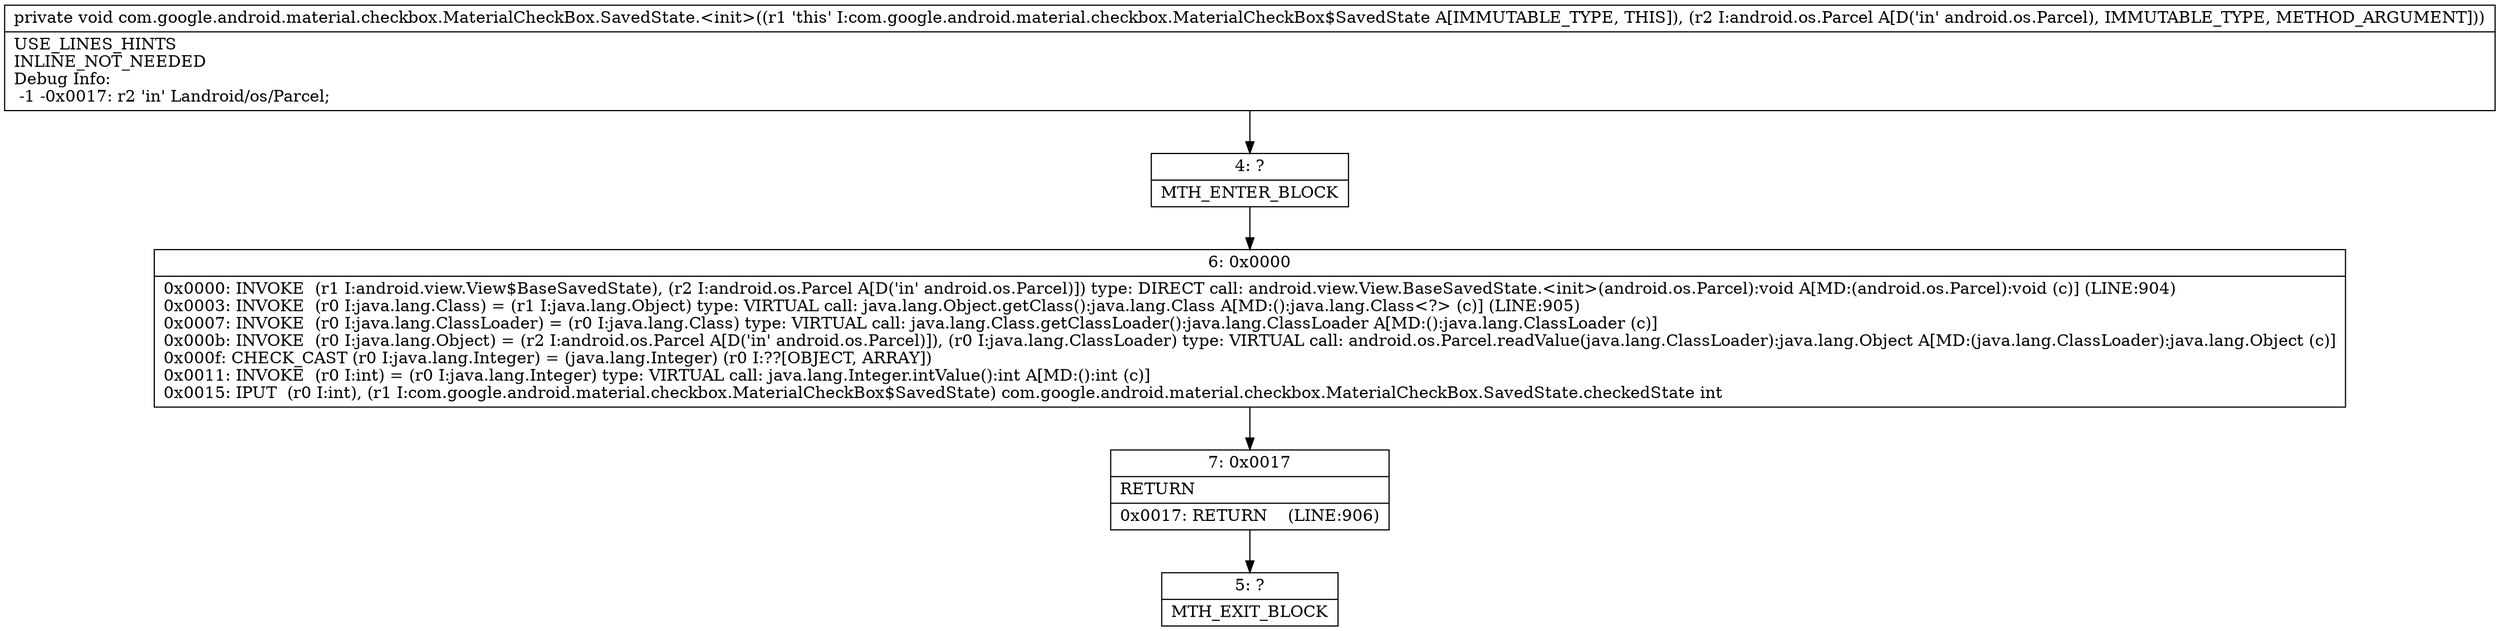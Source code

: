 digraph "CFG forcom.google.android.material.checkbox.MaterialCheckBox.SavedState.\<init\>(Landroid\/os\/Parcel;)V" {
Node_4 [shape=record,label="{4\:\ ?|MTH_ENTER_BLOCK\l}"];
Node_6 [shape=record,label="{6\:\ 0x0000|0x0000: INVOKE  (r1 I:android.view.View$BaseSavedState), (r2 I:android.os.Parcel A[D('in' android.os.Parcel)]) type: DIRECT call: android.view.View.BaseSavedState.\<init\>(android.os.Parcel):void A[MD:(android.os.Parcel):void (c)] (LINE:904)\l0x0003: INVOKE  (r0 I:java.lang.Class) = (r1 I:java.lang.Object) type: VIRTUAL call: java.lang.Object.getClass():java.lang.Class A[MD:():java.lang.Class\<?\> (c)] (LINE:905)\l0x0007: INVOKE  (r0 I:java.lang.ClassLoader) = (r0 I:java.lang.Class) type: VIRTUAL call: java.lang.Class.getClassLoader():java.lang.ClassLoader A[MD:():java.lang.ClassLoader (c)]\l0x000b: INVOKE  (r0 I:java.lang.Object) = (r2 I:android.os.Parcel A[D('in' android.os.Parcel)]), (r0 I:java.lang.ClassLoader) type: VIRTUAL call: android.os.Parcel.readValue(java.lang.ClassLoader):java.lang.Object A[MD:(java.lang.ClassLoader):java.lang.Object (c)]\l0x000f: CHECK_CAST (r0 I:java.lang.Integer) = (java.lang.Integer) (r0 I:??[OBJECT, ARRAY]) \l0x0011: INVOKE  (r0 I:int) = (r0 I:java.lang.Integer) type: VIRTUAL call: java.lang.Integer.intValue():int A[MD:():int (c)]\l0x0015: IPUT  (r0 I:int), (r1 I:com.google.android.material.checkbox.MaterialCheckBox$SavedState) com.google.android.material.checkbox.MaterialCheckBox.SavedState.checkedState int \l}"];
Node_7 [shape=record,label="{7\:\ 0x0017|RETURN\l|0x0017: RETURN    (LINE:906)\l}"];
Node_5 [shape=record,label="{5\:\ ?|MTH_EXIT_BLOCK\l}"];
MethodNode[shape=record,label="{private void com.google.android.material.checkbox.MaterialCheckBox.SavedState.\<init\>((r1 'this' I:com.google.android.material.checkbox.MaterialCheckBox$SavedState A[IMMUTABLE_TYPE, THIS]), (r2 I:android.os.Parcel A[D('in' android.os.Parcel), IMMUTABLE_TYPE, METHOD_ARGUMENT]))  | USE_LINES_HINTS\lINLINE_NOT_NEEDED\lDebug Info:\l  \-1 \-0x0017: r2 'in' Landroid\/os\/Parcel;\l}"];
MethodNode -> Node_4;Node_4 -> Node_6;
Node_6 -> Node_7;
Node_7 -> Node_5;
}

